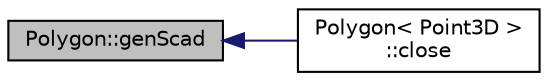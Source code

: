 digraph "Polygon::genScad"
{
  edge [fontname="Helvetica",fontsize="10",labelfontname="Helvetica",labelfontsize="10"];
  node [fontname="Helvetica",fontsize="10",shape=record];
  rankdir="LR";
  Node19 [label="Polygon::genScad",height=0.2,width=0.4,color="black", fillcolor="grey75", style="filled", fontcolor="black"];
  Node19 -> Node20 [dir="back",color="midnightblue",fontsize="10",style="solid",fontname="Helvetica"];
  Node20 [label="Polygon\< Point3D \>\l::close",height=0.2,width=0.4,color="black", fillcolor="white", style="filled",URL="$classPolygon.html#a21ee9bf6e9f6ea3ec4faf16a4b36f3e9",tooltip="Close the polygon. "];
}
